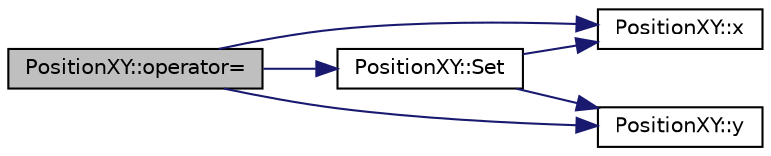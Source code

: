 digraph "PositionXY::operator="
{
 // LATEX_PDF_SIZE
  edge [fontname="Helvetica",fontsize="10",labelfontname="Helvetica",labelfontsize="10"];
  node [fontname="Helvetica",fontsize="10",shape=record];
  rankdir="LR";
  Node1 [label="PositionXY::operator=",height=0.2,width=0.4,color="black", fillcolor="grey75", style="filled", fontcolor="black",tooltip=" "];
  Node1 -> Node2 [color="midnightblue",fontsize="10",style="solid",fontname="Helvetica"];
  Node2 [label="PositionXY::Set",height=0.2,width=0.4,color="black", fillcolor="white", style="filled",URL="$class_position_x_y.html#ac33d5d71f3a3ea3f0020387edd207fdd",tooltip=" "];
  Node2 -> Node3 [color="midnightblue",fontsize="10",style="solid",fontname="Helvetica"];
  Node3 [label="PositionXY::x",height=0.2,width=0.4,color="black", fillcolor="white", style="filled",URL="$class_position_x_y.html#abe9b0b387f47f4526b87fcff899f0d9e",tooltip=" "];
  Node2 -> Node4 [color="midnightblue",fontsize="10",style="solid",fontname="Helvetica"];
  Node4 [label="PositionXY::y",height=0.2,width=0.4,color="black", fillcolor="white", style="filled",URL="$class_position_x_y.html#adb0113c11672958f3a0f0065ee5622f0",tooltip=" "];
  Node1 -> Node3 [color="midnightblue",fontsize="10",style="solid",fontname="Helvetica"];
  Node1 -> Node4 [color="midnightblue",fontsize="10",style="solid",fontname="Helvetica"];
}
